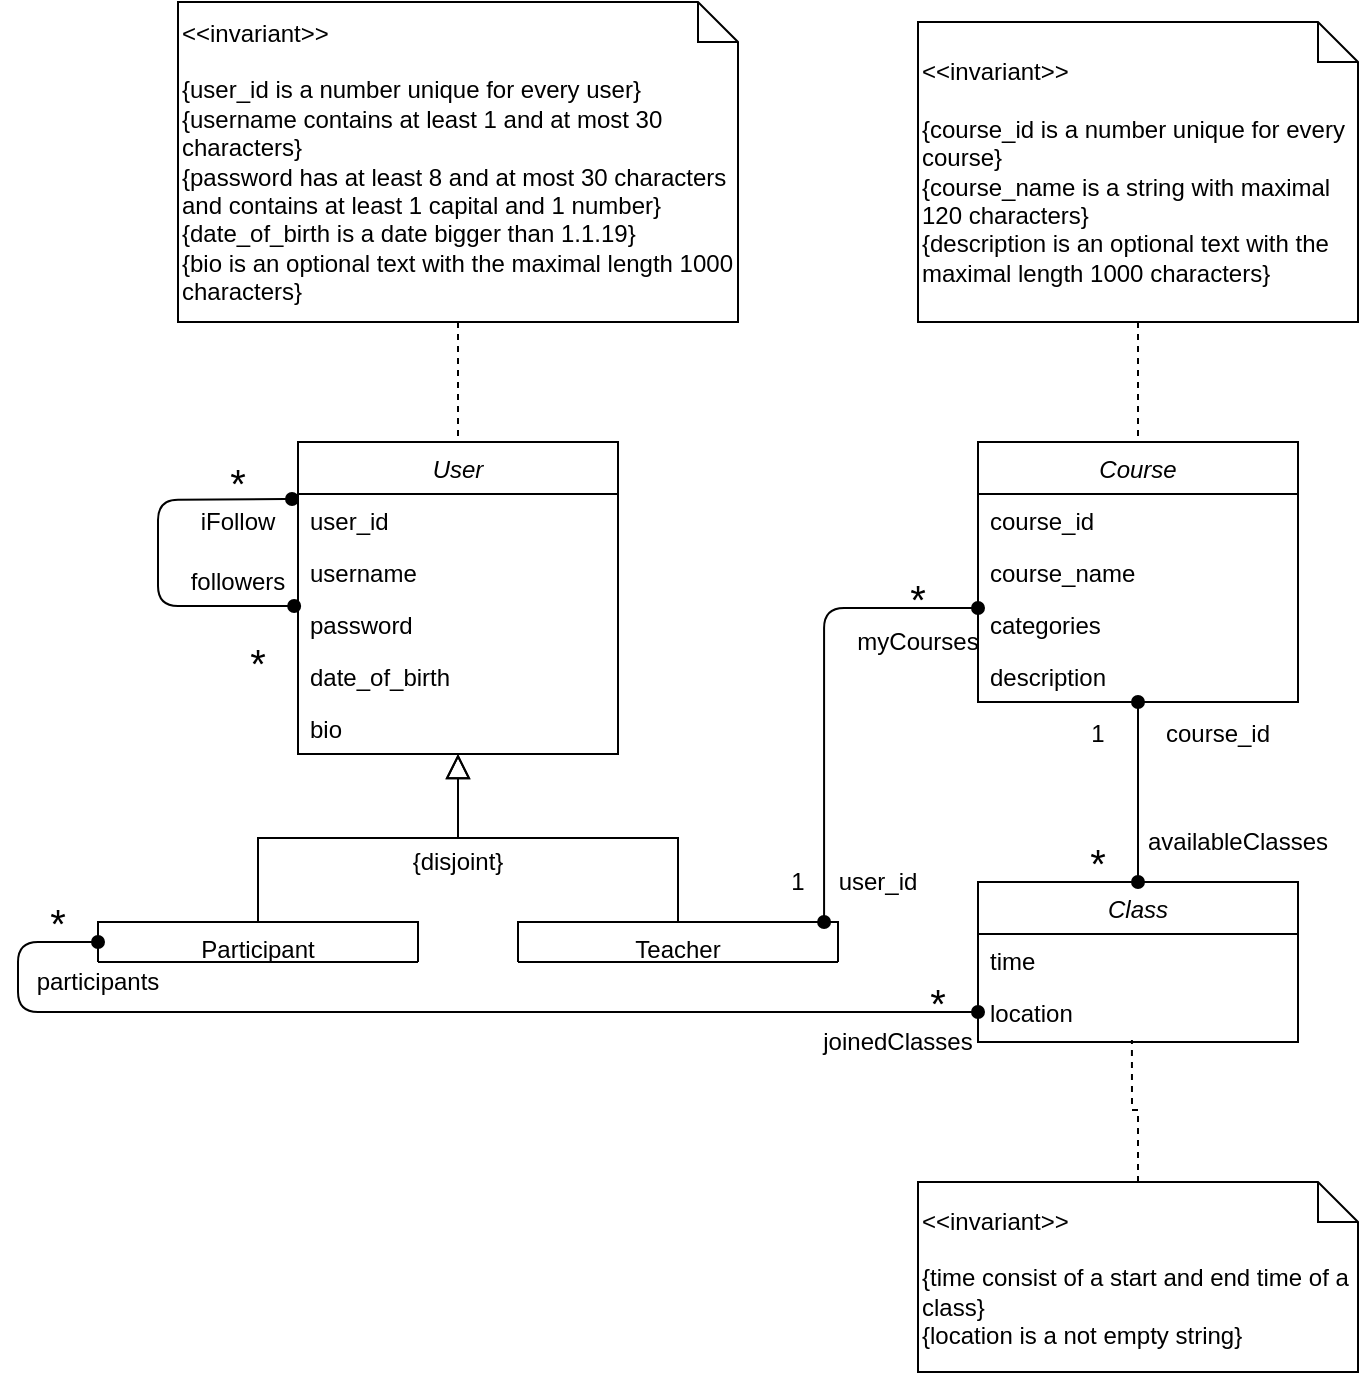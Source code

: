 <mxfile version="14.8.0" type="device"><diagram id="C5RBs43oDa-KdzZeNtuy" name="Page-1"><mxGraphModel dx="782" dy="1521" grid="1" gridSize="10" guides="1" tooltips="1" connect="1" arrows="1" fold="1" page="1" pageScale="1" pageWidth="827" pageHeight="1169" math="0" shadow="0"><root><mxCell id="WIyWlLk6GJQsqaUBKTNV-0"/><mxCell id="WIyWlLk6GJQsqaUBKTNV-1" parent="WIyWlLk6GJQsqaUBKTNV-0"/><mxCell id="zkfFHV4jXpPFQw0GAbJ--0" value="User" style="swimlane;fontStyle=2;align=center;verticalAlign=top;childLayout=stackLayout;horizontal=1;startSize=26;horizontalStack=0;resizeParent=1;resizeLast=0;collapsible=1;marginBottom=0;rounded=0;shadow=0;strokeWidth=1;" parent="WIyWlLk6GJQsqaUBKTNV-1" vertex="1"><mxGeometry x="220" y="120" width="160" height="156" as="geometry"><mxRectangle x="230" y="140" width="160" height="26" as="alternateBounds"/></mxGeometry></mxCell><mxCell id="zkfFHV4jXpPFQw0GAbJ--1" value="user_id" style="text;align=left;verticalAlign=top;spacingLeft=4;spacingRight=4;overflow=hidden;rotatable=0;points=[[0,0.5],[1,0.5]];portConstraint=eastwest;" parent="zkfFHV4jXpPFQw0GAbJ--0" vertex="1"><mxGeometry y="26" width="160" height="26" as="geometry"/></mxCell><mxCell id="zkfFHV4jXpPFQw0GAbJ--2" value="username" style="text;align=left;verticalAlign=top;spacingLeft=4;spacingRight=4;overflow=hidden;rotatable=0;points=[[0,0.5],[1,0.5]];portConstraint=eastwest;rounded=0;shadow=0;html=0;" parent="zkfFHV4jXpPFQw0GAbJ--0" vertex="1"><mxGeometry y="52" width="160" height="26" as="geometry"/></mxCell><mxCell id="zkfFHV4jXpPFQw0GAbJ--3" value="password" style="text;align=left;verticalAlign=top;spacingLeft=4;spacingRight=4;overflow=hidden;rotatable=0;points=[[0,0.5],[1,0.5]];portConstraint=eastwest;rounded=0;shadow=0;html=0;" parent="zkfFHV4jXpPFQw0GAbJ--0" vertex="1"><mxGeometry y="78" width="160" height="26" as="geometry"/></mxCell><mxCell id="ToA8NZD-RZX0IaC5BNjd-14" value="date_of_birth" style="text;align=left;verticalAlign=top;spacingLeft=4;spacingRight=4;overflow=hidden;rotatable=0;points=[[0,0.5],[1,0.5]];portConstraint=eastwest;rounded=0;shadow=0;html=0;" parent="zkfFHV4jXpPFQw0GAbJ--0" vertex="1"><mxGeometry y="104" width="160" height="26" as="geometry"/></mxCell><mxCell id="ToA8NZD-RZX0IaC5BNjd-15" value="bio" style="text;align=left;verticalAlign=top;spacingLeft=4;spacingRight=4;overflow=hidden;rotatable=0;points=[[0,0.5],[1,0.5]];portConstraint=eastwest;rounded=0;shadow=0;html=0;" parent="zkfFHV4jXpPFQw0GAbJ--0" vertex="1"><mxGeometry y="130" width="160" height="26" as="geometry"/></mxCell><mxCell id="zkfFHV4jXpPFQw0GAbJ--6" value="Participant" style="swimlane;fontStyle=0;align=center;verticalAlign=top;childLayout=stackLayout;horizontal=1;startSize=20;horizontalStack=0;resizeParent=1;resizeLast=0;collapsible=1;marginBottom=0;rounded=0;shadow=0;strokeWidth=1;" parent="WIyWlLk6GJQsqaUBKTNV-1" vertex="1"><mxGeometry x="120" y="360" width="160" height="20" as="geometry"><mxRectangle x="130" y="380" width="160" height="26" as="alternateBounds"/></mxGeometry></mxCell><mxCell id="zkfFHV4jXpPFQw0GAbJ--12" value="" style="endArrow=block;endSize=10;endFill=0;shadow=0;strokeWidth=1;rounded=0;edgeStyle=elbowEdgeStyle;elbow=vertical;" parent="WIyWlLk6GJQsqaUBKTNV-1" source="zkfFHV4jXpPFQw0GAbJ--6" target="zkfFHV4jXpPFQw0GAbJ--0" edge="1"><mxGeometry width="160" relative="1" as="geometry"><mxPoint x="200" y="203" as="sourcePoint"/><mxPoint x="200" y="203" as="targetPoint"/></mxGeometry></mxCell><mxCell id="zkfFHV4jXpPFQw0GAbJ--13" value="Teacher" style="swimlane;fontStyle=0;align=center;verticalAlign=top;childLayout=stackLayout;horizontal=1;startSize=26;horizontalStack=0;resizeParent=1;resizeLast=0;collapsible=1;marginBottom=0;rounded=0;shadow=0;strokeWidth=1;" parent="WIyWlLk6GJQsqaUBKTNV-1" vertex="1"><mxGeometry x="330" y="360" width="160" height="20" as="geometry"><mxRectangle x="340" y="380" width="170" height="26" as="alternateBounds"/></mxGeometry></mxCell><mxCell id="ToA8NZD-RZX0IaC5BNjd-42" value="" style="endArrow=oval;startArrow=oval;endFill=1;startFill=1;endSize=6;startSize=6;html=1;targetPerimeterSpacing=0;strokeWidth=1;entryX=-0.019;entryY=-0.038;entryDx=0;entryDy=0;entryPerimeter=0;" parent="zkfFHV4jXpPFQw0GAbJ--13" edge="1"><mxGeometry width="160" relative="1" as="geometry"><mxPoint x="153.04" as="sourcePoint"/><mxPoint x="230" y="-156.988" as="targetPoint"/><Array as="points"><mxPoint x="153.04" y="-157"/></Array></mxGeometry></mxCell><mxCell id="zkfFHV4jXpPFQw0GAbJ--16" value="" style="endArrow=block;endSize=10;endFill=0;shadow=0;strokeWidth=1;rounded=0;edgeStyle=elbowEdgeStyle;elbow=vertical;" parent="WIyWlLk6GJQsqaUBKTNV-1" source="zkfFHV4jXpPFQw0GAbJ--13" target="zkfFHV4jXpPFQw0GAbJ--0" edge="1"><mxGeometry width="160" relative="1" as="geometry"><mxPoint x="210" y="373" as="sourcePoint"/><mxPoint x="310" y="271" as="targetPoint"/></mxGeometry></mxCell><mxCell id="ToA8NZD-RZX0IaC5BNjd-0" value="Course" style="swimlane;fontStyle=2;align=center;verticalAlign=top;childLayout=stackLayout;horizontal=1;startSize=26;horizontalStack=0;resizeParent=1;resizeLast=0;collapsible=1;marginBottom=0;rounded=0;shadow=0;strokeWidth=1;" parent="WIyWlLk6GJQsqaUBKTNV-1" vertex="1"><mxGeometry x="560" y="120" width="160" height="130" as="geometry"><mxRectangle x="230" y="140" width="160" height="26" as="alternateBounds"/></mxGeometry></mxCell><mxCell id="ToA8NZD-RZX0IaC5BNjd-2" value="course_id" style="text;align=left;verticalAlign=top;spacingLeft=4;spacingRight=4;overflow=hidden;rotatable=0;points=[[0,0.5],[1,0.5]];portConstraint=eastwest;rounded=0;shadow=0;html=0;" parent="ToA8NZD-RZX0IaC5BNjd-0" vertex="1"><mxGeometry y="26" width="160" height="26" as="geometry"/></mxCell><mxCell id="ToA8NZD-RZX0IaC5BNjd-3" value="course_name" style="text;align=left;verticalAlign=top;spacingLeft=4;spacingRight=4;overflow=hidden;rotatable=0;points=[[0,0.5],[1,0.5]];portConstraint=eastwest;rounded=0;shadow=0;html=0;" parent="ToA8NZD-RZX0IaC5BNjd-0" vertex="1"><mxGeometry y="52" width="160" height="26" as="geometry"/></mxCell><mxCell id="ToA8NZD-RZX0IaC5BNjd-12" value="categories" style="text;align=left;verticalAlign=top;spacingLeft=4;spacingRight=4;overflow=hidden;rotatable=0;points=[[0,0.5],[1,0.5]];portConstraint=eastwest;rounded=0;shadow=0;html=0;" parent="ToA8NZD-RZX0IaC5BNjd-0" vertex="1"><mxGeometry y="78" width="160" height="26" as="geometry"/></mxCell><mxCell id="ToA8NZD-RZX0IaC5BNjd-13" value="description" style="text;align=left;verticalAlign=top;spacingLeft=4;spacingRight=4;overflow=hidden;rotatable=0;points=[[0,0.5],[1,0.5]];portConstraint=eastwest;rounded=0;shadow=0;html=0;" parent="ToA8NZD-RZX0IaC5BNjd-0" vertex="1"><mxGeometry y="104" width="160" height="26" as="geometry"/></mxCell><mxCell id="ToA8NZD-RZX0IaC5BNjd-6" value="Class" style="swimlane;fontStyle=2;align=center;verticalAlign=top;childLayout=stackLayout;horizontal=1;startSize=26;horizontalStack=0;resizeParent=1;resizeLast=0;collapsible=1;marginBottom=0;rounded=0;shadow=0;strokeWidth=1;" parent="WIyWlLk6GJQsqaUBKTNV-1" vertex="1"><mxGeometry x="560" y="340" width="160" height="80" as="geometry"><mxRectangle x="230" y="140" width="160" height="26" as="alternateBounds"/></mxGeometry></mxCell><mxCell id="ToA8NZD-RZX0IaC5BNjd-7" value="time" style="text;align=left;verticalAlign=top;spacingLeft=4;spacingRight=4;overflow=hidden;rotatable=0;points=[[0,0.5],[1,0.5]];portConstraint=eastwest;" parent="ToA8NZD-RZX0IaC5BNjd-6" vertex="1"><mxGeometry y="26" width="160" height="26" as="geometry"/></mxCell><mxCell id="ToA8NZD-RZX0IaC5BNjd-8" value="location" style="text;align=left;verticalAlign=top;spacingLeft=4;spacingRight=4;overflow=hidden;rotatable=0;points=[[0,0.5],[1,0.5]];portConstraint=eastwest;rounded=0;shadow=0;html=0;" parent="ToA8NZD-RZX0IaC5BNjd-6" vertex="1"><mxGeometry y="52" width="160" height="26" as="geometry"/></mxCell><mxCell id="ToA8NZD-RZX0IaC5BNjd-16" value="{disjoint}" style="text;html=1;strokeColor=none;fillColor=none;align=center;verticalAlign=middle;whiteSpace=wrap;rounded=0;" parent="WIyWlLk6GJQsqaUBKTNV-1" vertex="1"><mxGeometry x="260" y="320" width="80" height="20" as="geometry"/></mxCell><mxCell id="ToA8NZD-RZX0IaC5BNjd-22" value="followers" style="text;html=1;strokeColor=none;fillColor=none;align=center;verticalAlign=middle;whiteSpace=wrap;rounded=0;" parent="WIyWlLk6GJQsqaUBKTNV-1" vertex="1"><mxGeometry x="170" y="180" width="40" height="20" as="geometry"/></mxCell><mxCell id="ToA8NZD-RZX0IaC5BNjd-23" value="&lt;font style=&quot;font-size: 20px&quot;&gt;*&lt;/font&gt;" style="text;html=1;strokeColor=none;fillColor=none;align=center;verticalAlign=middle;whiteSpace=wrap;rounded=0;strokeWidth=6;perimeterSpacing=7;" parent="WIyWlLk6GJQsqaUBKTNV-1" vertex="1"><mxGeometry x="170" y="130" width="40" height="20" as="geometry"/></mxCell><mxCell id="ToA8NZD-RZX0IaC5BNjd-24" value="&lt;font style=&quot;font-size: 20px&quot;&gt;*&lt;/font&gt;" style="text;html=1;strokeColor=none;fillColor=none;align=center;verticalAlign=middle;whiteSpace=wrap;rounded=0;strokeWidth=6;perimeterSpacing=7;" parent="WIyWlLk6GJQsqaUBKTNV-1" vertex="1"><mxGeometry x="80" y="350" width="40" height="20" as="geometry"/></mxCell><mxCell id="ToA8NZD-RZX0IaC5BNjd-36" value="" style="endArrow=oval;endFill=1;endSize=6;html=1;strokeWidth=1;entryX=0.5;entryY=0;entryDx=0;entryDy=0;startArrow=oval;startFill=1;" parent="WIyWlLk6GJQsqaUBKTNV-1" target="ToA8NZD-RZX0IaC5BNjd-6" edge="1"><mxGeometry width="160" relative="1" as="geometry"><mxPoint x="640" y="250" as="sourcePoint"/><mxPoint x="500" y="300" as="targetPoint"/></mxGeometry></mxCell><mxCell id="ToA8NZD-RZX0IaC5BNjd-37" value="availableClasses" style="text;html=1;strokeColor=none;fillColor=none;align=center;verticalAlign=middle;whiteSpace=wrap;rounded=0;" parent="WIyWlLk6GJQsqaUBKTNV-1" vertex="1"><mxGeometry x="670" y="310" width="40" height="20" as="geometry"/></mxCell><mxCell id="ToA8NZD-RZX0IaC5BNjd-38" value="1" style="text;html=1;strokeColor=none;fillColor=none;align=center;verticalAlign=middle;whiteSpace=wrap;rounded=0;" parent="WIyWlLk6GJQsqaUBKTNV-1" vertex="1"><mxGeometry x="600" y="256" width="40" height="20" as="geometry"/></mxCell><mxCell id="ToA8NZD-RZX0IaC5BNjd-39" value="&lt;font style=&quot;font-size: 20px&quot;&gt;*&lt;/font&gt;" style="text;html=1;strokeColor=none;fillColor=none;align=center;verticalAlign=middle;whiteSpace=wrap;rounded=0;" parent="WIyWlLk6GJQsqaUBKTNV-1" vertex="1"><mxGeometry x="600" y="320" width="40" height="20" as="geometry"/></mxCell><mxCell id="ToA8NZD-RZX0IaC5BNjd-44" value="iFollow" style="text;html=1;strokeColor=none;fillColor=none;align=center;verticalAlign=middle;whiteSpace=wrap;rounded=0;" parent="WIyWlLk6GJQsqaUBKTNV-1" vertex="1"><mxGeometry x="170" y="150" width="40" height="20" as="geometry"/></mxCell><mxCell id="ToA8NZD-RZX0IaC5BNjd-46" value="course_id" style="text;html=1;strokeColor=none;fillColor=none;align=center;verticalAlign=middle;whiteSpace=wrap;rounded=0;" parent="WIyWlLk6GJQsqaUBKTNV-1" vertex="1"><mxGeometry x="660" y="256" width="40" height="20" as="geometry"/></mxCell><mxCell id="ToA8NZD-RZX0IaC5BNjd-48" value="user_id" style="text;html=1;strokeColor=none;fillColor=none;align=center;verticalAlign=middle;whiteSpace=wrap;rounded=0;" parent="WIyWlLk6GJQsqaUBKTNV-1" vertex="1"><mxGeometry x="490" y="330" width="40" height="20" as="geometry"/></mxCell><mxCell id="ToA8NZD-RZX0IaC5BNjd-49" value="myCourses" style="text;html=1;strokeColor=none;fillColor=none;align=center;verticalAlign=middle;whiteSpace=wrap;rounded=0;" parent="WIyWlLk6GJQsqaUBKTNV-1" vertex="1"><mxGeometry x="510" y="210" width="40" height="20" as="geometry"/></mxCell><mxCell id="ToA8NZD-RZX0IaC5BNjd-50" value="&lt;font style=&quot;font-size: 20px&quot;&gt;*&lt;/font&gt;" style="text;html=1;strokeColor=none;fillColor=none;align=center;verticalAlign=middle;whiteSpace=wrap;rounded=0;" parent="WIyWlLk6GJQsqaUBKTNV-1" vertex="1"><mxGeometry x="510" y="188" width="40" height="20" as="geometry"/></mxCell><mxCell id="ToA8NZD-RZX0IaC5BNjd-51" value="1" style="text;html=1;strokeColor=none;fillColor=none;align=center;verticalAlign=middle;whiteSpace=wrap;rounded=0;" parent="WIyWlLk6GJQsqaUBKTNV-1" vertex="1"><mxGeometry x="450" y="330" width="40" height="20" as="geometry"/></mxCell><mxCell id="ToA8NZD-RZX0IaC5BNjd-52" value="" style="endArrow=oval;startArrow=oval;endFill=1;startFill=1;endSize=6;startSize=6;html=1;targetPerimeterSpacing=0;strokeWidth=1;entryX=0;entryY=0.5;entryDx=0;entryDy=0;exitX=0;exitY=0.5;exitDx=0;exitDy=0;" parent="WIyWlLk6GJQsqaUBKTNV-1" source="zkfFHV4jXpPFQw0GAbJ--6" target="ToA8NZD-RZX0IaC5BNjd-8" edge="1"><mxGeometry width="160" relative="1" as="geometry"><mxPoint x="79" y="380" as="sourcePoint"/><mxPoint x="570" y="213.012" as="targetPoint"/><Array as="points"><mxPoint x="80" y="370"/><mxPoint x="80" y="405"/></Array></mxGeometry></mxCell><mxCell id="ToA8NZD-RZX0IaC5BNjd-54" value="&lt;font style=&quot;font-size: 20px&quot;&gt;*&lt;/font&gt;" style="text;html=1;strokeColor=none;fillColor=none;align=center;verticalAlign=middle;whiteSpace=wrap;rounded=0;" parent="WIyWlLk6GJQsqaUBKTNV-1" vertex="1"><mxGeometry x="520" y="390" width="40" height="20" as="geometry"/></mxCell><mxCell id="ToA8NZD-RZX0IaC5BNjd-55" value="&lt;font style=&quot;font-size: 20px&quot;&gt;*&lt;/font&gt;" style="text;html=1;strokeColor=none;fillColor=none;align=center;verticalAlign=middle;whiteSpace=wrap;rounded=0;" parent="WIyWlLk6GJQsqaUBKTNV-1" vertex="1"><mxGeometry x="180" y="220" width="40" height="20" as="geometry"/></mxCell><mxCell id="ToA8NZD-RZX0IaC5BNjd-56" value="participants" style="text;html=1;strokeColor=none;fillColor=none;align=center;verticalAlign=middle;whiteSpace=wrap;rounded=0;" parent="WIyWlLk6GJQsqaUBKTNV-1" vertex="1"><mxGeometry x="100" y="380" width="40" height="20" as="geometry"/></mxCell><mxCell id="ToA8NZD-RZX0IaC5BNjd-57" value="joinedClasses" style="text;html=1;strokeColor=none;fillColor=none;align=center;verticalAlign=middle;whiteSpace=wrap;rounded=0;" parent="WIyWlLk6GJQsqaUBKTNV-1" vertex="1"><mxGeometry x="500" y="410" width="40" height="20" as="geometry"/></mxCell><mxCell id="ToA8NZD-RZX0IaC5BNjd-59" value="" style="endArrow=oval;startArrow=oval;endFill=1;startFill=1;endSize=6;startSize=6;html=1;targetPerimeterSpacing=0;strokeWidth=1;entryX=1;entryY=0.75;entryDx=0;entryDy=0;exitX=-0.012;exitY=0.154;exitDx=0;exitDy=0;exitPerimeter=0;" parent="WIyWlLk6GJQsqaUBKTNV-1" source="zkfFHV4jXpPFQw0GAbJ--3" target="ToA8NZD-RZX0IaC5BNjd-23" edge="1"><mxGeometry width="160" relative="1" as="geometry"><mxPoint x="493.04" y="370" as="sourcePoint"/><mxPoint x="570" y="213.012" as="targetPoint"/><Array as="points"><mxPoint x="150" y="202"/><mxPoint x="150" y="149"/></Array></mxGeometry></mxCell><mxCell id="8e39cIIN-jY8kp2AIqek-5" style="edgeStyle=orthogonalEdgeStyle;rounded=0;orthogonalLoop=1;jettySize=auto;html=1;entryX=0.5;entryY=0;entryDx=0;entryDy=0;dashed=1;endArrow=none;endFill=0;" edge="1" parent="WIyWlLk6GJQsqaUBKTNV-1" source="8e39cIIN-jY8kp2AIqek-0" target="zkfFHV4jXpPFQw0GAbJ--0"><mxGeometry relative="1" as="geometry"/></mxCell><mxCell id="8e39cIIN-jY8kp2AIqek-0" value="&lt;div align=&quot;left&quot;&gt;&amp;lt;&amp;lt;invariant&amp;gt;&amp;gt;&lt;/div&gt;&lt;div align=&quot;left&quot;&gt;&lt;br&gt;&lt;/div&gt;&lt;div align=&quot;left&quot;&gt;{user_id is a number unique for every user}&lt;/div&gt;&lt;div align=&quot;left&quot;&gt;{username contains at least 1 and at most 30 characters}&lt;/div&gt;&lt;div align=&quot;left&quot;&gt;{password has at least 8 and at most 30 characters and contains at least 1 capital and 1 number}&lt;/div&gt;&lt;div align=&quot;left&quot;&gt;{date_of_birth is a date bigger than 1.1.19}&lt;/div&gt;&lt;div align=&quot;left&quot;&gt;{bio is an optional text with the maximal length 1000 characters}&lt;br&gt;&lt;/div&gt;" style="shape=note;size=20;whiteSpace=wrap;html=1;align=left;" vertex="1" parent="WIyWlLk6GJQsqaUBKTNV-1"><mxGeometry x="160" y="-100" width="280" height="160" as="geometry"/></mxCell><mxCell id="8e39cIIN-jY8kp2AIqek-3" style="edgeStyle=orthogonalEdgeStyle;rounded=0;orthogonalLoop=1;jettySize=auto;html=1;entryX=0.481;entryY=1.038;entryDx=0;entryDy=0;entryPerimeter=0;endArrow=none;endFill=0;dashed=1;" edge="1" parent="WIyWlLk6GJQsqaUBKTNV-1" source="8e39cIIN-jY8kp2AIqek-1" target="ToA8NZD-RZX0IaC5BNjd-8"><mxGeometry relative="1" as="geometry"/></mxCell><mxCell id="8e39cIIN-jY8kp2AIqek-1" value="&lt;div align=&quot;left&quot;&gt;&amp;lt;&amp;lt;invariant&amp;gt;&amp;gt;&lt;/div&gt;&lt;div align=&quot;left&quot;&gt;&lt;br&gt;&lt;/div&gt;&lt;div align=&quot;left&quot;&gt;{time consist of a start and end time of a class}&lt;/div&gt;&lt;div align=&quot;left&quot;&gt;{location is a not empty string}&lt;br&gt;&lt;/div&gt;" style="shape=note;size=20;whiteSpace=wrap;html=1;align=left;" vertex="1" parent="WIyWlLk6GJQsqaUBKTNV-1"><mxGeometry x="530" y="490" width="220" height="95" as="geometry"/></mxCell><mxCell id="8e39cIIN-jY8kp2AIqek-4" style="edgeStyle=orthogonalEdgeStyle;rounded=0;orthogonalLoop=1;jettySize=auto;html=1;entryX=0.5;entryY=0;entryDx=0;entryDy=0;dashed=1;endArrow=none;endFill=0;" edge="1" parent="WIyWlLk6GJQsqaUBKTNV-1" source="8e39cIIN-jY8kp2AIqek-2" target="ToA8NZD-RZX0IaC5BNjd-0"><mxGeometry relative="1" as="geometry"/></mxCell><mxCell id="8e39cIIN-jY8kp2AIqek-2" value="&lt;div align=&quot;left&quot;&gt;&amp;lt;&amp;lt;invariant&amp;gt;&amp;gt;&lt;/div&gt;&lt;div&gt;&lt;br&gt;&lt;/div&gt;&lt;div align=&quot;left&quot;&gt;{course_id is a number unique for every course}&lt;/div&gt;&lt;div align=&quot;left&quot;&gt;{course_name is a string with maximal 120 characters}&lt;/div&gt;&lt;div align=&quot;left&quot;&gt;{description is an optional text with the maximal length 1000 characters}&lt;br&gt;&lt;/div&gt;" style="shape=note;size=20;whiteSpace=wrap;html=1;align=left;" vertex="1" parent="WIyWlLk6GJQsqaUBKTNV-1"><mxGeometry x="530" y="-90" width="220" height="150" as="geometry"/></mxCell></root></mxGraphModel></diagram></mxfile>